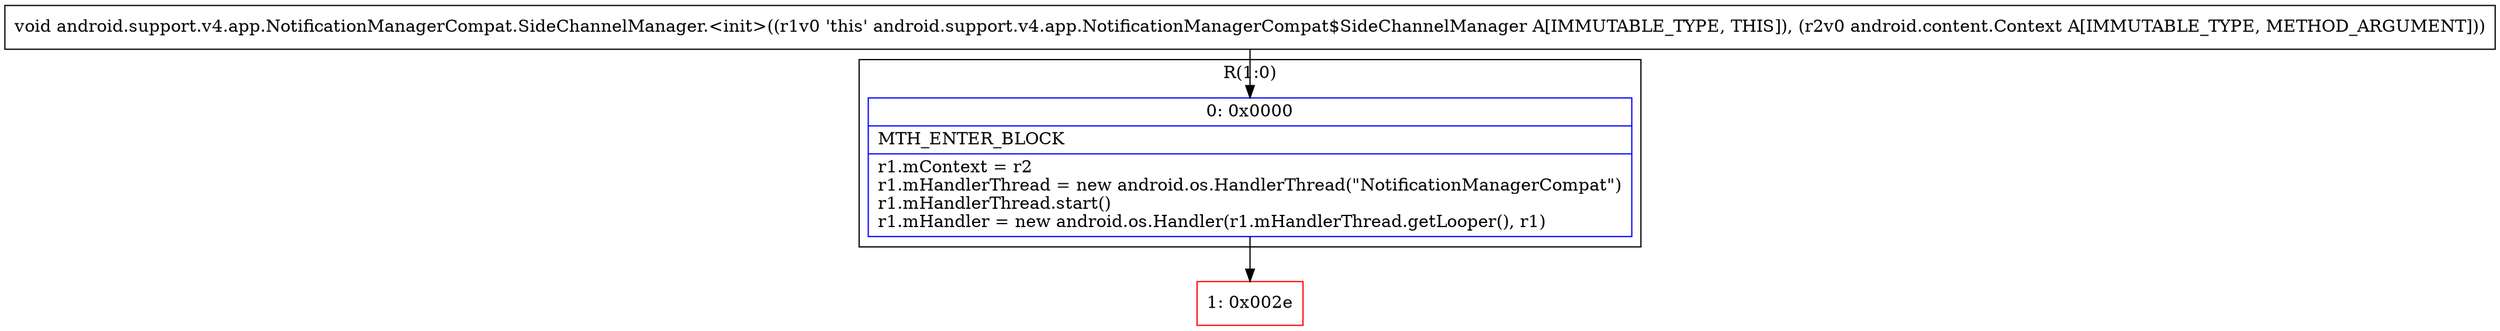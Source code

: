 digraph "CFG forandroid.support.v4.app.NotificationManagerCompat.SideChannelManager.\<init\>(Landroid\/content\/Context;)V" {
subgraph cluster_Region_1859102622 {
label = "R(1:0)";
node [shape=record,color=blue];
Node_0 [shape=record,label="{0\:\ 0x0000|MTH_ENTER_BLOCK\l|r1.mContext = r2\lr1.mHandlerThread = new android.os.HandlerThread(\"NotificationManagerCompat\")\lr1.mHandlerThread.start()\lr1.mHandler = new android.os.Handler(r1.mHandlerThread.getLooper(), r1)\l}"];
}
Node_1 [shape=record,color=red,label="{1\:\ 0x002e}"];
MethodNode[shape=record,label="{void android.support.v4.app.NotificationManagerCompat.SideChannelManager.\<init\>((r1v0 'this' android.support.v4.app.NotificationManagerCompat$SideChannelManager A[IMMUTABLE_TYPE, THIS]), (r2v0 android.content.Context A[IMMUTABLE_TYPE, METHOD_ARGUMENT])) }"];
MethodNode -> Node_0;
Node_0 -> Node_1;
}

